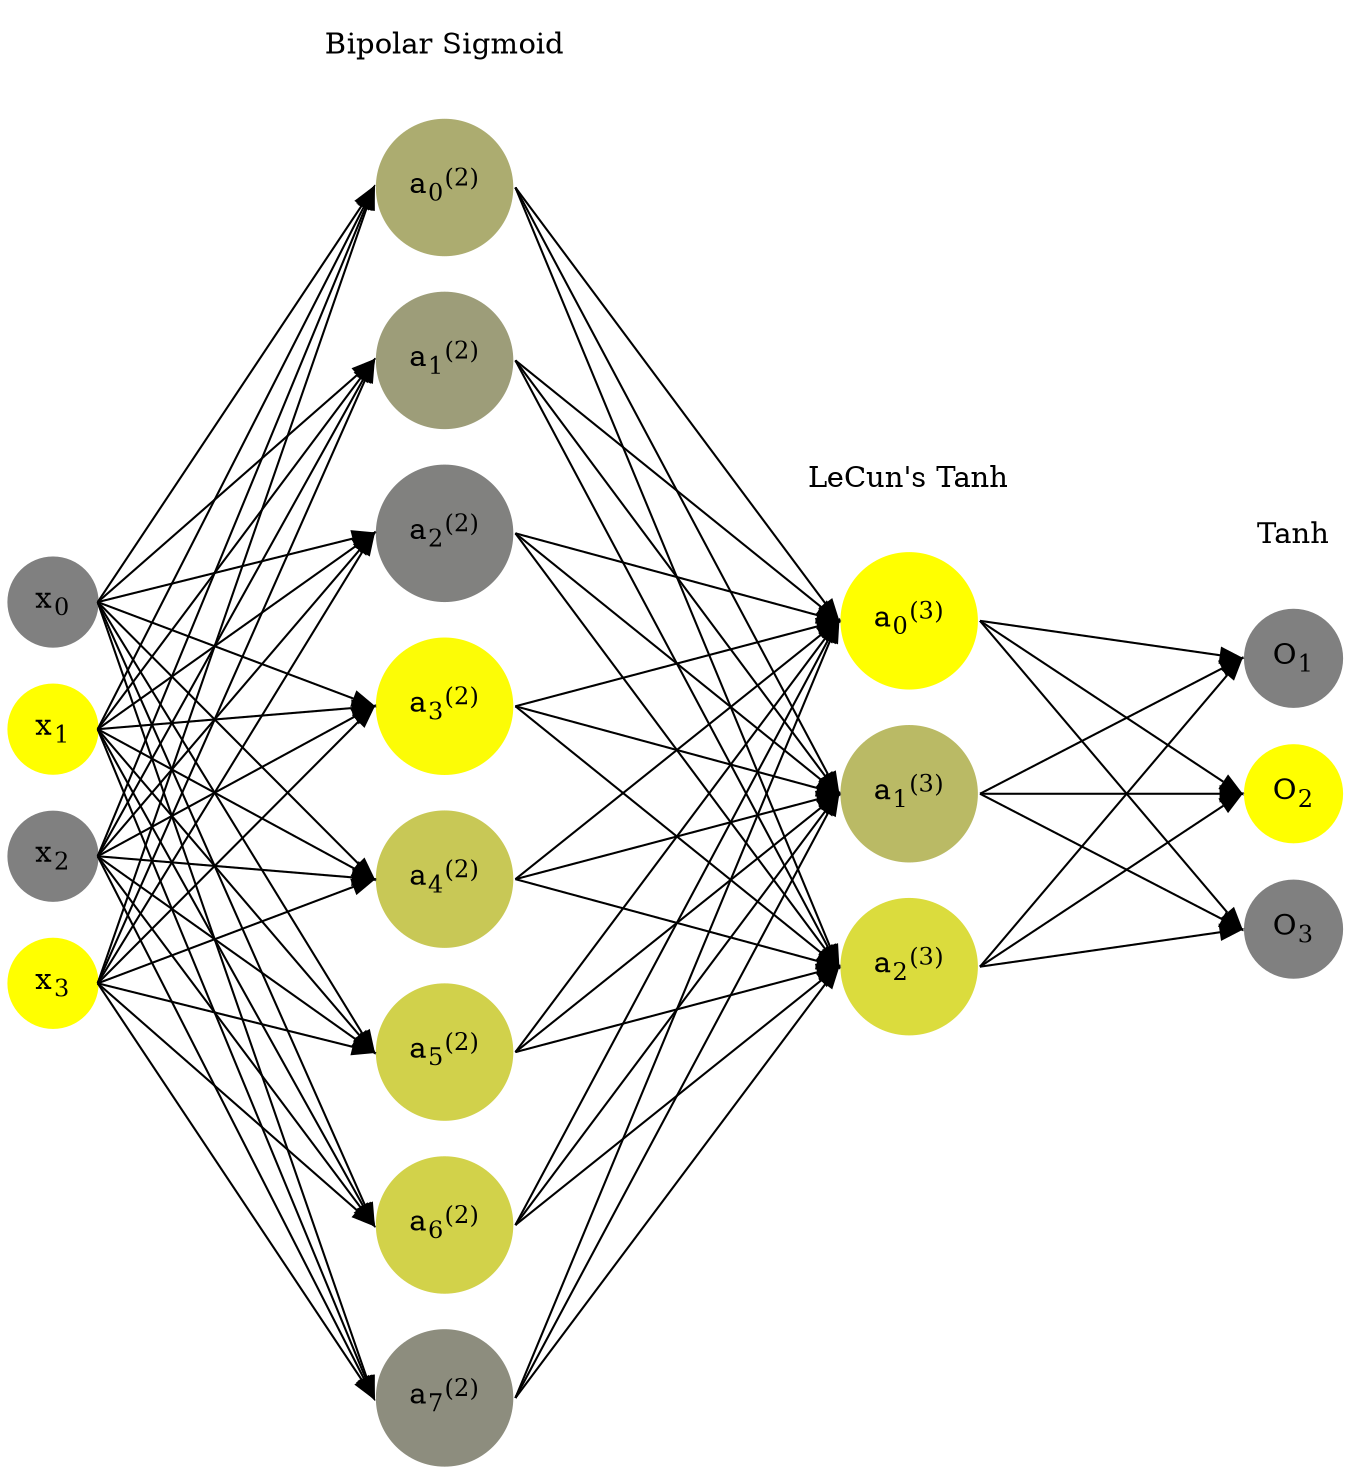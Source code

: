 digraph G {
	rankdir = LR;
	splines=false;
	edge[style=invis];
	ranksep= 1.4;
	{
	node [shape=circle, color="0.1667, 0.0, 0.5", style=filled, fillcolor="0.1667, 0.0, 0.5"];
	x0 [label=<x<sub>0</sub>>];
	}
	{
	node [shape=circle, color="0.1667, 1.0, 1.0", style=filled, fillcolor="0.1667, 1.0, 1.0"];
	x1 [label=<x<sub>1</sub>>];
	}
	{
	node [shape=circle, color="0.1667, 0.0, 0.5", style=filled, fillcolor="0.1667, 0.0, 0.5"];
	x2 [label=<x<sub>2</sub>>];
	}
	{
	node [shape=circle, color="0.1667, 1.0, 1.0", style=filled, fillcolor="0.1667, 1.0, 1.0"];
	x3 [label=<x<sub>3</sub>>];
	}
	{
	node [shape=circle, color="0.1667, 0.344595, 0.672298", style=filled, fillcolor="0.1667, 0.344595, 0.672298"];
	a02 [label=<a<sub>0</sub><sup>(2)</sup>>];
	}
	{
	node [shape=circle, color="0.1667, 0.228552, 0.614276", style=filled, fillcolor="0.1667, 0.228552, 0.614276"];
	a12 [label=<a<sub>1</sub><sup>(2)</sup>>];
	}
	{
	node [shape=circle, color="0.1667, 0.013620, 0.506810", style=filled, fillcolor="0.1667, 0.013620, 0.506810"];
	a22 [label=<a<sub>2</sub><sup>(2)</sup>>];
	}
	{
	node [shape=circle, color="0.1667, 0.972996, 0.986498", style=filled, fillcolor="0.1667, 0.972996, 0.986498"];
	a32 [label=<a<sub>3</sub><sup>(2)</sup>>];
	}
	{
	node [shape=circle, color="0.1667, 0.568927, 0.784464", style=filled, fillcolor="0.1667, 0.568927, 0.784464"];
	a42 [label=<a<sub>4</sub><sup>(2)</sup>>];
	}
	{
	node [shape=circle, color="0.1667, 0.640372, 0.820186", style=filled, fillcolor="0.1667, 0.640372, 0.820186"];
	a52 [label=<a<sub>5</sub><sup>(2)</sup>>];
	}
	{
	node [shape=circle, color="0.1667, 0.645414, 0.822707", style=filled, fillcolor="0.1667, 0.645414, 0.822707"];
	a62 [label=<a<sub>6</sub><sup>(2)</sup>>];
	}
	{
	node [shape=circle, color="0.1667, 0.104720, 0.552360", style=filled, fillcolor="0.1667, 0.104720, 0.552360"];
	a72 [label=<a<sub>7</sub><sup>(2)</sup>>];
	}
	{
	node [shape=circle, color="0.1667, 1.456640, 1.228320", style=filled, fillcolor="0.1667, 1.456640, 1.228320"];
	a03 [label=<a<sub>0</sub><sup>(3)</sup>>];
	}
	{
	node [shape=circle, color="0.1667, 0.454676, 0.727338", style=filled, fillcolor="0.1667, 0.454676, 0.727338"];
	a13 [label=<a<sub>1</sub><sup>(3)</sup>>];
	}
	{
	node [shape=circle, color="0.1667, 0.718861, 0.859431", style=filled, fillcolor="0.1667, 0.718861, 0.859431"];
	a23 [label=<a<sub>2</sub><sup>(3)</sup>>];
	}
	{
	node [shape=circle, color="0.1667, 0.0, 0.5", style=filled, fillcolor="0.1667, 0.0, 0.5"];
	O1 [label=<O<sub>1</sub>>];
	}
	{
	node [shape=circle, color="0.1667, 1.0, 1.0", style=filled, fillcolor="0.1667, 1.0, 1.0"];
	O2 [label=<O<sub>2</sub>>];
	}
	{
	node [shape=circle, color="0.1667, 0.0, 0.5", style=filled, fillcolor="0.1667, 0.0, 0.5"];
	O3 [label=<O<sub>3</sub>>];
	}
	{
	rank=same;
	x0->x1->x2->x3;
	}
	{
	rank=same;
	a02->a12->a22->a32->a42->a52->a62->a72;
	}
	{
	rank=same;
	a03->a13->a23;
	}
	{
	rank=same;
	O1->O2->O3;
	}
	l1 [shape=plaintext,label="Bipolar Sigmoid"];
	l1->a02;
	{rank=same; l1;a02};
	l2 [shape=plaintext,label="LeCun's Tanh"];
	l2->a03;
	{rank=same; l2;a03};
	l3 [shape=plaintext,label="Tanh"];
	l3->O1;
	{rank=same; l3;O1};
edge[style=solid, tailport=e, headport=w];
	{x0;x1;x2;x3} -> {a02;a12;a22;a32;a42;a52;a62;a72};
	{a02;a12;a22;a32;a42;a52;a62;a72} -> {a03;a13;a23};
	{a03;a13;a23} -> {O1,O2,O3};
}